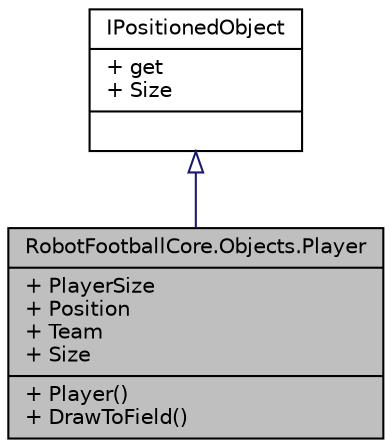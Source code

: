 digraph G
{
  edge [fontname="Helvetica",fontsize="10",labelfontname="Helvetica",labelfontsize="10"];
  node [fontname="Helvetica",fontsize="10",shape=record];
  Node1 [label="{RobotFootballCore.Objects.Player\n|+ PlayerSize\l+ Position\l+ Team\l+ Size\l|+ Player()\l+ DrawToField()\l}",height=0.2,width=0.4,color="black", fillcolor="grey75", style="filled" fontcolor="black"];
  Node2 -> Node1 [dir="back",color="midnightblue",fontsize="10",style="solid",arrowtail="onormal",fontname="Helvetica"];
  Node2 [label="{IPositionedObject\n|+ get\l+ Size\l|}",height=0.2,width=0.4,color="black", fillcolor="white", style="filled",URL="$interface_robot_football_core_1_1_interfaces_1_1_i_positioned_object.html"];
}
